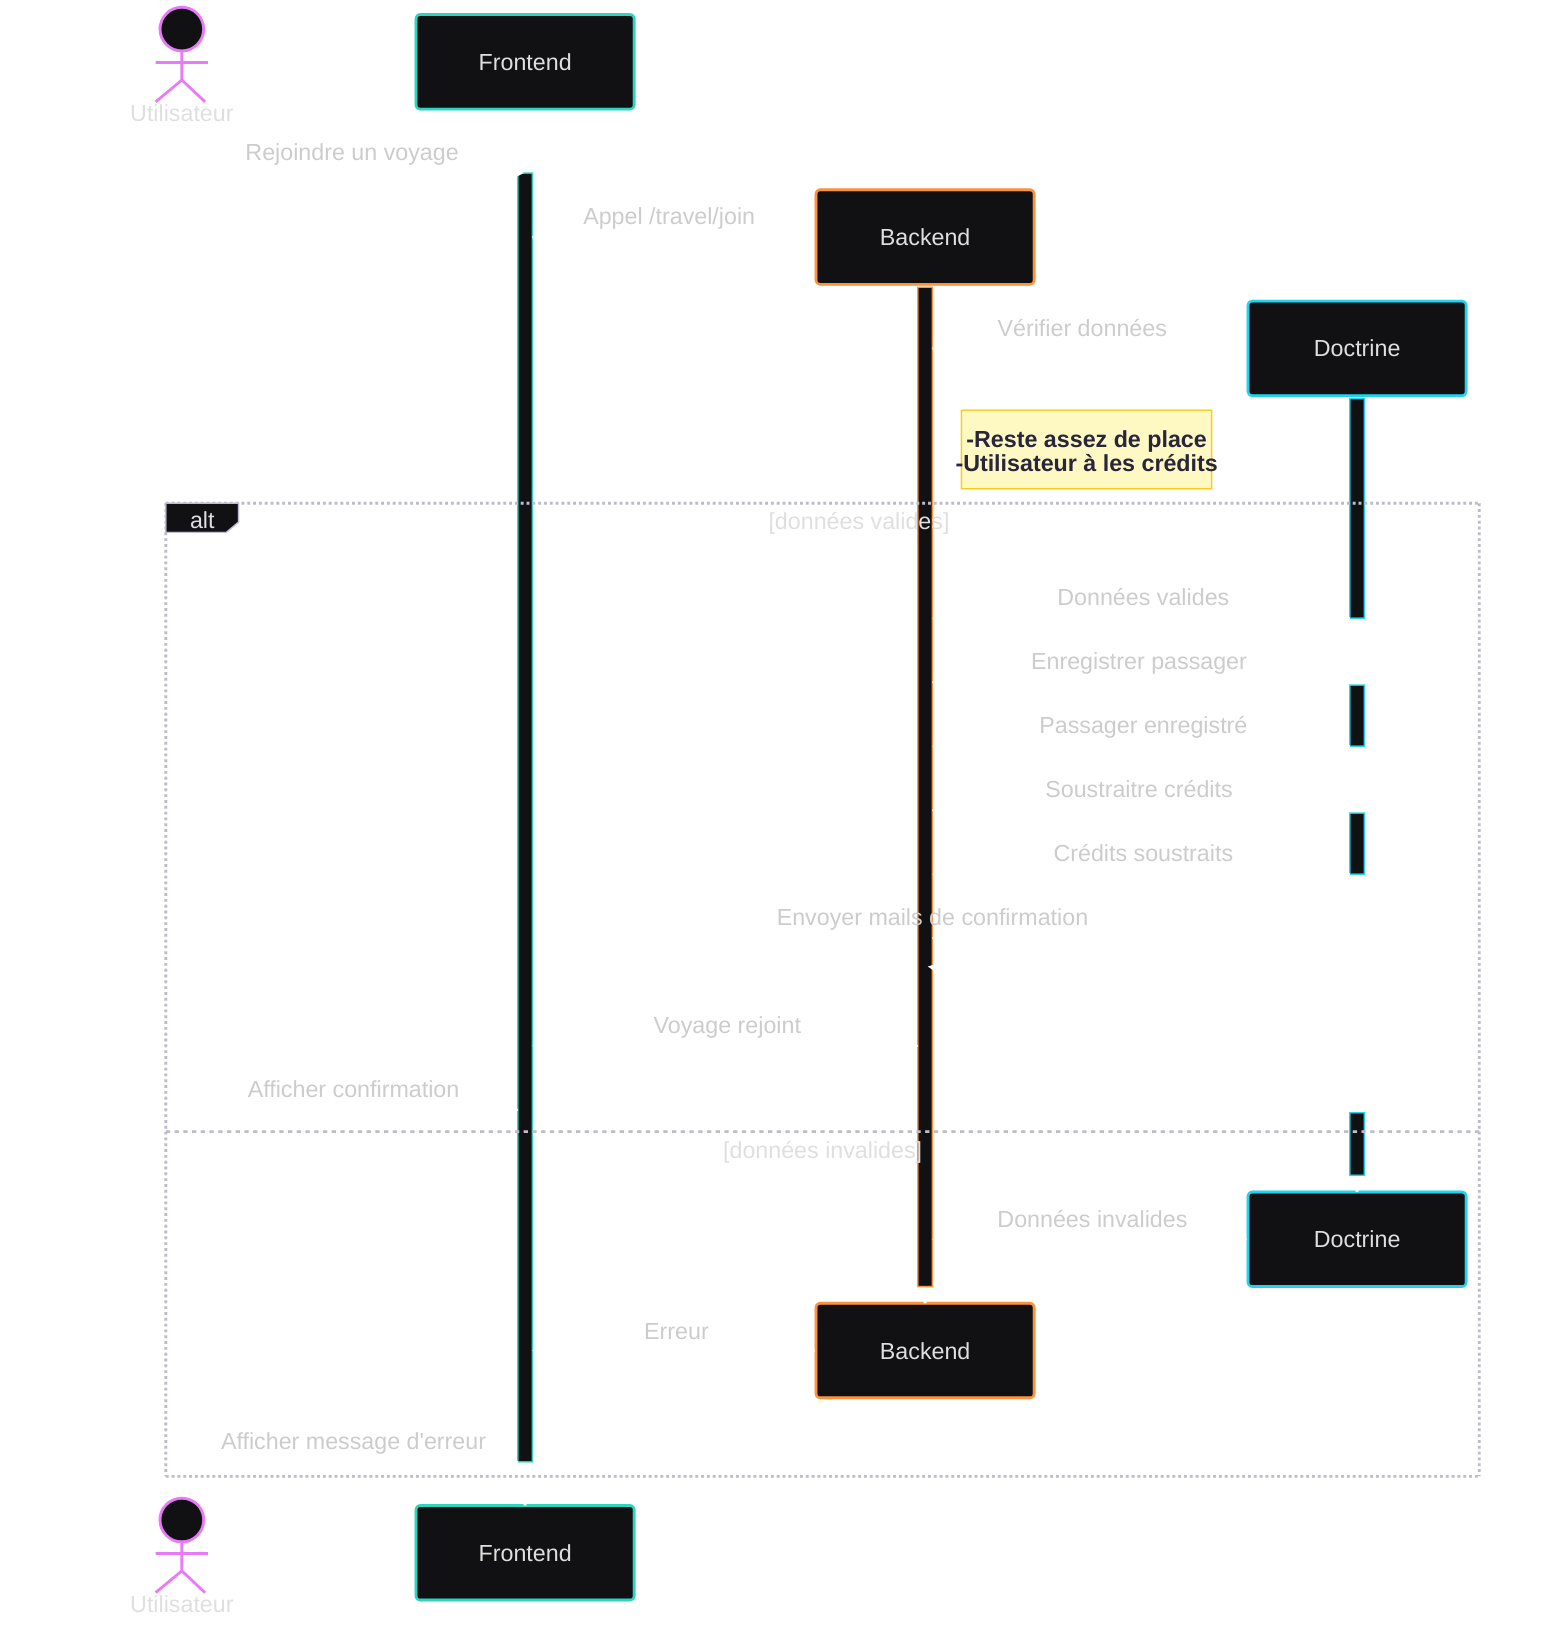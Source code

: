 %%{init: {"theme": "redux-dark-color"}}%%
sequenceDiagram
actor U as Utilisateur
participant F as Frontend

U ->> F: Rejoindre un voyage
activate F
create participant B as Backend
F ->> B: Appel /travel/join
activate B
create participant D as Doctrine
B ->>+ D: Vérifier données
Note right of B: -Reste assez de place<br>-Utilisateur à les crédits
alt données valides
    D -->>- B: Données valides
    B ->>+ D: Enregistrer passager
    D -->>- B: Passager enregistré
    B ->>+ D: Soustraitre crédits
    D -->>- B: Crédits soustraits
    B ->> B: Envoyer mails de confirmation
    B -->> F: Voyage rejoint
    F -->> U: Afficher confirmation
activate D
else données invalides
    deactivate D
    destroy D
    D -->> B: Données invalides
    deactivate B
    destroy B
    B -->> F: Erreur
    F -->> U: Afficher message d'erreur
    deactivate F
end